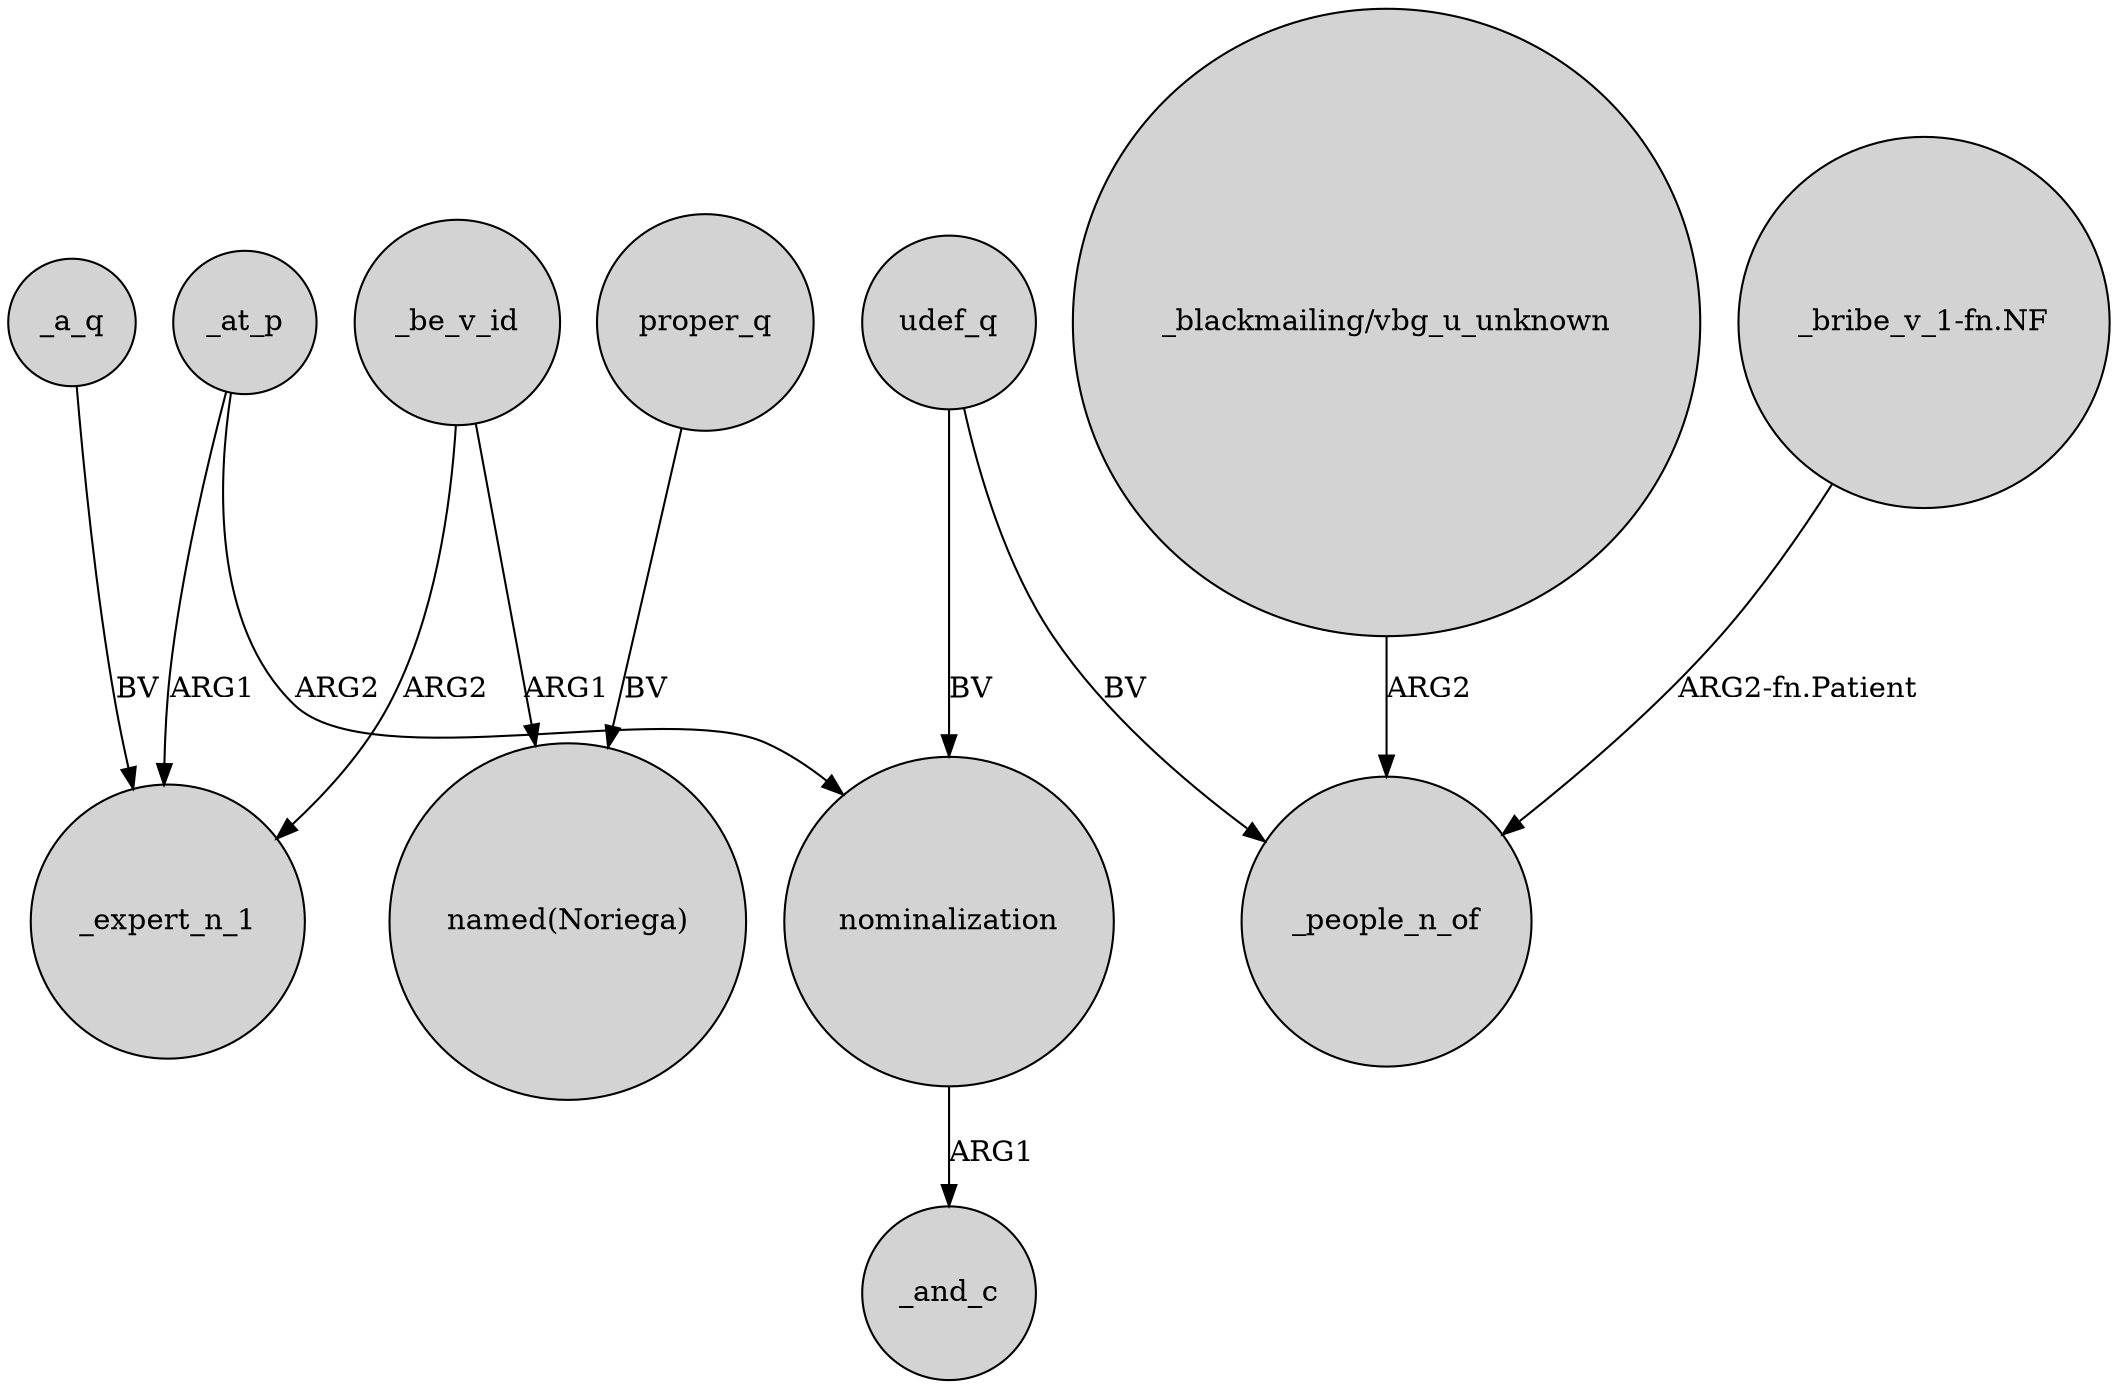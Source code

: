 digraph {
	node [shape=circle style=filled]
	_be_v_id -> _expert_n_1 [label=ARG2]
	"_blackmailing/vbg_u_unknown" -> _people_n_of [label=ARG2]
	_at_p -> _expert_n_1 [label=ARG1]
	"_bribe_v_1-fn.NF" -> _people_n_of [label="ARG2-fn.Patient"]
	udef_q -> _people_n_of [label=BV]
	proper_q -> "named(Noriega)" [label=BV]
	nominalization -> _and_c [label=ARG1]
	udef_q -> nominalization [label=BV]
	_at_p -> nominalization [label=ARG2]
	_be_v_id -> "named(Noriega)" [label=ARG1]
	_a_q -> _expert_n_1 [label=BV]
}
